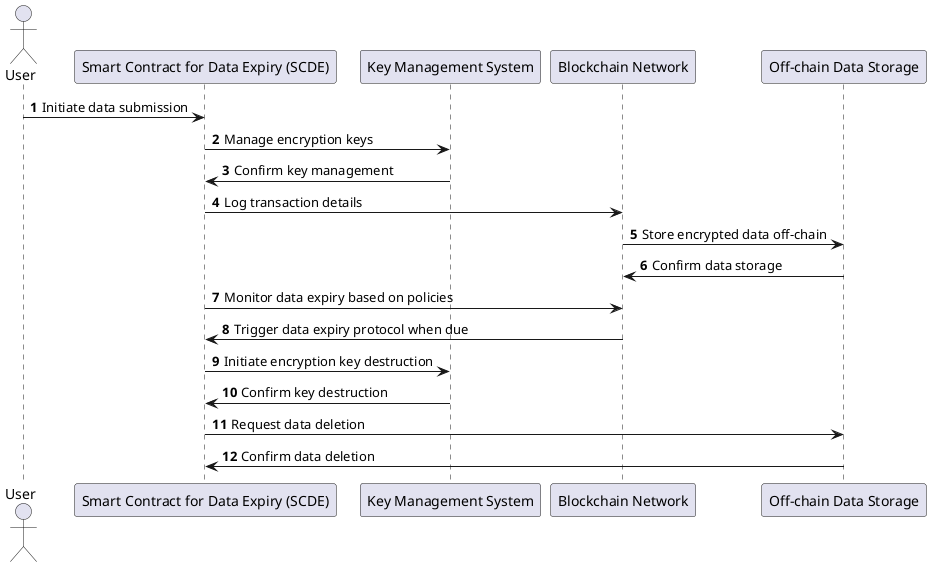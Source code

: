 @startuml
autonumber

actor User
participant "Smart Contract for Data Expiry (SCDE)" as SCDE
participant "Key Management System" as KMS
participant "Blockchain Network" as BC
participant "Off-chain Data Storage" as DS

User -> SCDE: Initiate data submission
SCDE -> KMS: Manage encryption keys
KMS -> SCDE: Confirm key management
SCDE -> BC: Log transaction details
BC -> DS: Store encrypted data off-chain
DS -> BC: Confirm data storage
SCDE -> BC: Monitor data expiry based on policies
BC -> SCDE: Trigger data expiry protocol when due
SCDE -> KMS: Initiate encryption key destruction
KMS -> SCDE: Confirm key destruction
SCDE -> DS: Request data deletion
DS -> SCDE: Confirm data deletion
@enduml